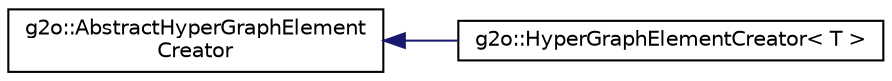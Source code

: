 digraph "Graphical Class Hierarchy"
{
  edge [fontname="Helvetica",fontsize="10",labelfontname="Helvetica",labelfontsize="10"];
  node [fontname="Helvetica",fontsize="10",shape=record];
  rankdir="LR";
  Node0 [label="g2o::AbstractHyperGraphElement\lCreator",height=0.2,width=0.4,color="black", fillcolor="white", style="filled",URL="$classg2o_1_1_abstract_hyper_graph_element_creator.html",tooltip="Abstract interface for allocating HyperGraphElement. "];
  Node0 -> Node1 [dir="back",color="midnightblue",fontsize="10",style="solid",fontname="Helvetica"];
  Node1 [label="g2o::HyperGraphElementCreator\< T \>",height=0.2,width=0.4,color="black", fillcolor="white", style="filled",URL="$classg2o_1_1_hyper_graph_element_creator.html",tooltip="templatized creator class which creates graph elements "];
}
